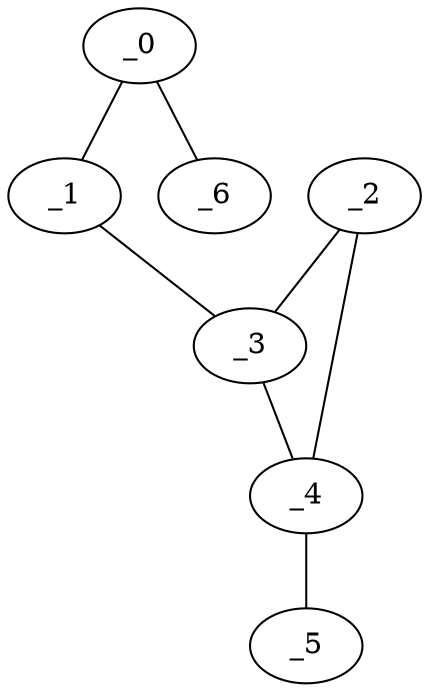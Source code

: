 graph HP1_0063 {
	_0	 [x="0.96",
		y="2.86"];
	_1	 [x="1.67551",
		y="0.399968"];
	_0 -- _1;
	_6	 [x="2.47667",
		y="2.72003"];
	_0 -- _6;
	_3	 [x="1.76962",
		y="2.80651"];
	_1 -- _3;
	_2	 [x="2.43303",
		y="0.941919"];
	_2 -- _3;
	_4	 [x="0.484917",
		y="1.62898"];
	_2 -- _4;
	_3 -- _4;
	_5	 [x="2.43034",
		y="1.65758"];
	_4 -- _5;
}
